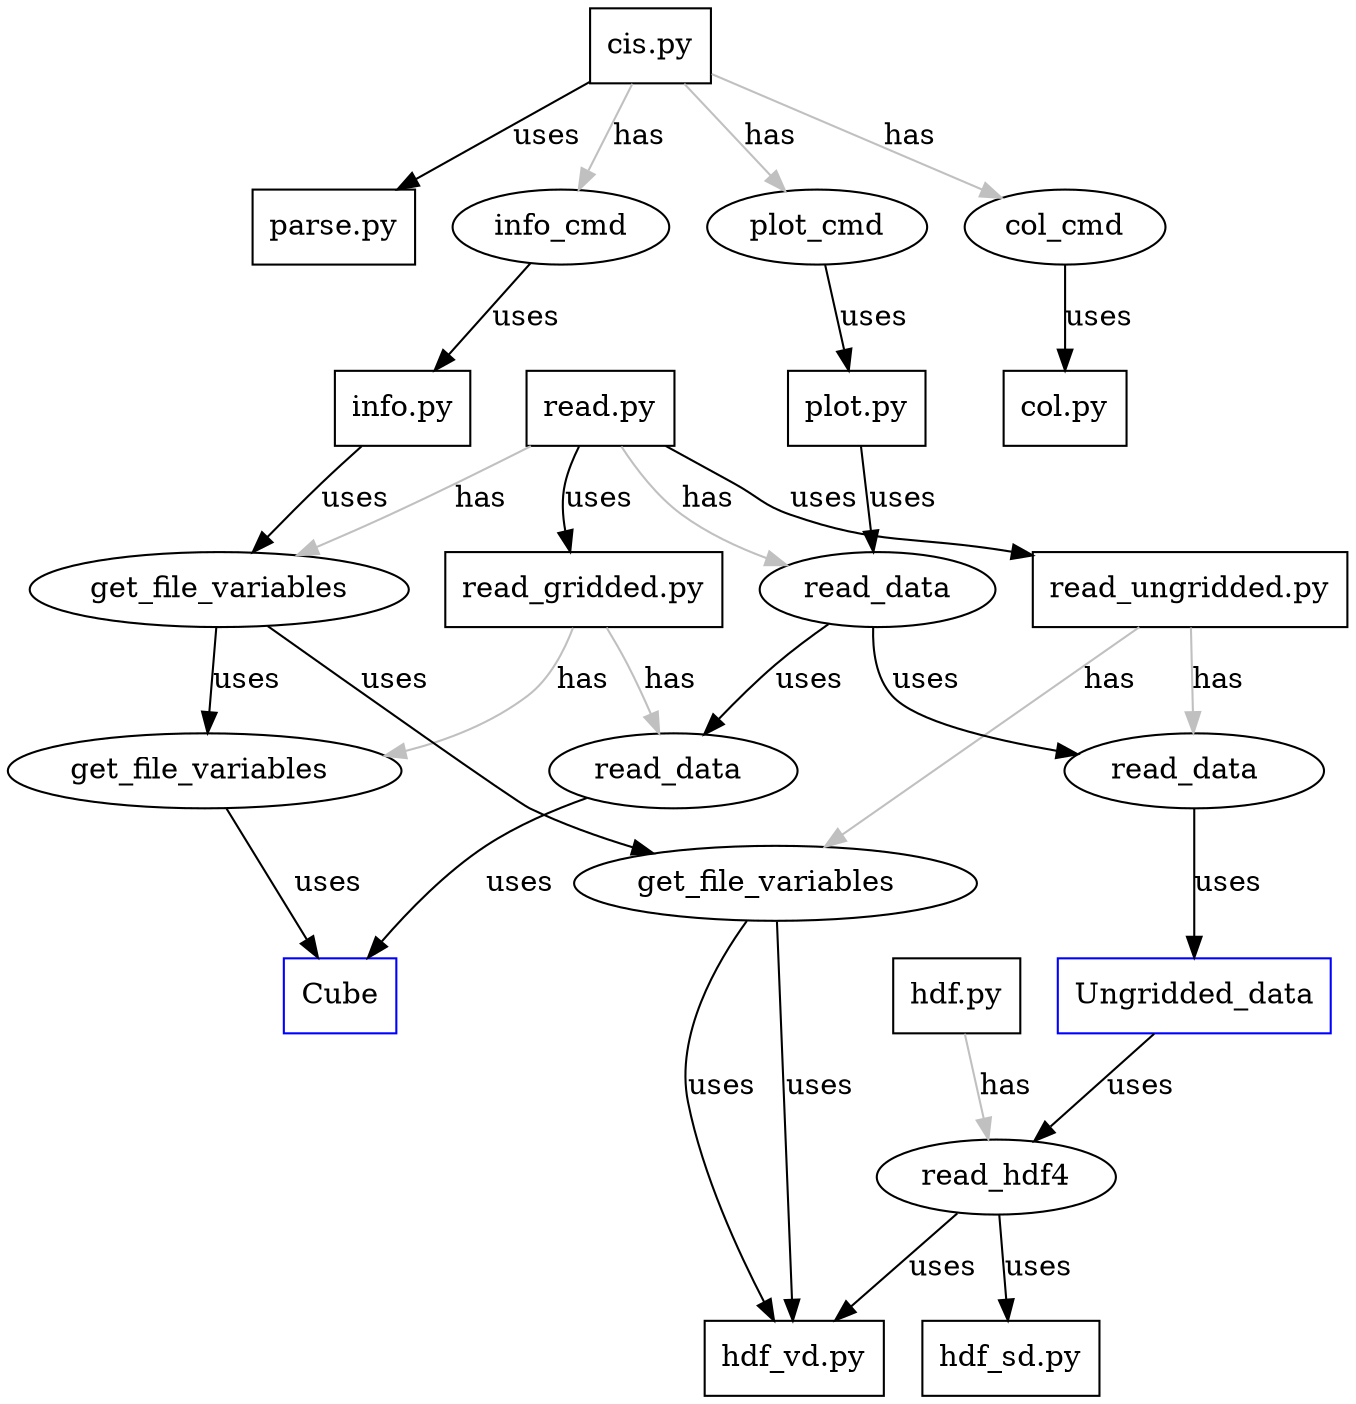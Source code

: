 digraph cis {

    // python modules
    "cis.py" [shape=box];
    "parse.py" [shape=box];
    "info.py" [shape=box];
    "plot.py" [shape=box];
    "col.py" [shape=box];
    "read.py" [shape=box];
    "read_gridded.py" [shape=box];
    "read_ungridded.py" [shape=box];
    "hdf.py" [shape=box];
    "hdf_vd.py" [shape=box];
    "hdf_sd.py" [shape=box];

    // objects
    "Cube" [shape=box color=blue];
    "Ungridded_data" [shape=box color=blue];

    // "uses" relationships
    "cis.py" -> "parse.py" [label="uses"];
    "info_cmd" -> "info.py" [label="uses"];
    "plot_cmd" -> "plot.py" [label="uses"];
    "col_cmd" -> "col.py" [label="uses"];
    
    "info.py" -> "get_file_variables" [label="uses"];
    "get_file_variables" -> "get_file_variables " [label="uses"];
    "get_file_variables" -> "get_file_variables  " [label="uses"];
    "get_file_variables " -> "Cube" [label="uses"];
    "get_file_variables  " -> "hdf_vd.py" [label="uses"];
    "get_file_variables  " -> "hdf_vd.py" [label="uses"];

    "plot.py" -> "read_data" [label="uses"];
    "read_data" -> "read_data " [label="uses"];
    "read_data" -> "read_data  " [label="uses"];
    "read_data " -> "Cube" [label="uses"];
    "read_data  " -> "Ungridded_data" [label="uses"];

    "Ungridded_data" -> "read_hdf4" [label="uses"];
    "read_hdf4" -> "hdf_vd.py" [label="uses"];
    "read_hdf4" -> "hdf_sd.py" [label="uses"];

    "read.py" -> "read_gridded.py" [label="uses"];
    "read.py" -> "read_ungridded.py" [label="uses"];

    // "has a" relationships
    "cis.py" -> "info_cmd" [color=grey label="has"];
    "cis.py" -> "plot_cmd" [color=grey label="has"];
    "cis.py" -> "col_cmd" [color=grey label="has"];
    "read.py" -> "get_file_variables" [color=grey label="has"];
    "read.py" -> "read_data" [color=grey label="has"];
    "read_gridded.py" -> "get_file_variables " [color=grey label="has"];
    "read_ungridded.py" -> "get_file_variables  " [color=grey label="has"];
    "read_gridded.py" -> "read_data " [color=grey label="has"];
    "read_ungridded.py" -> "read_data  " [color=grey label="has"];
    "hdf.py" -> "read_hdf4" [color=grey label="has"];


}
